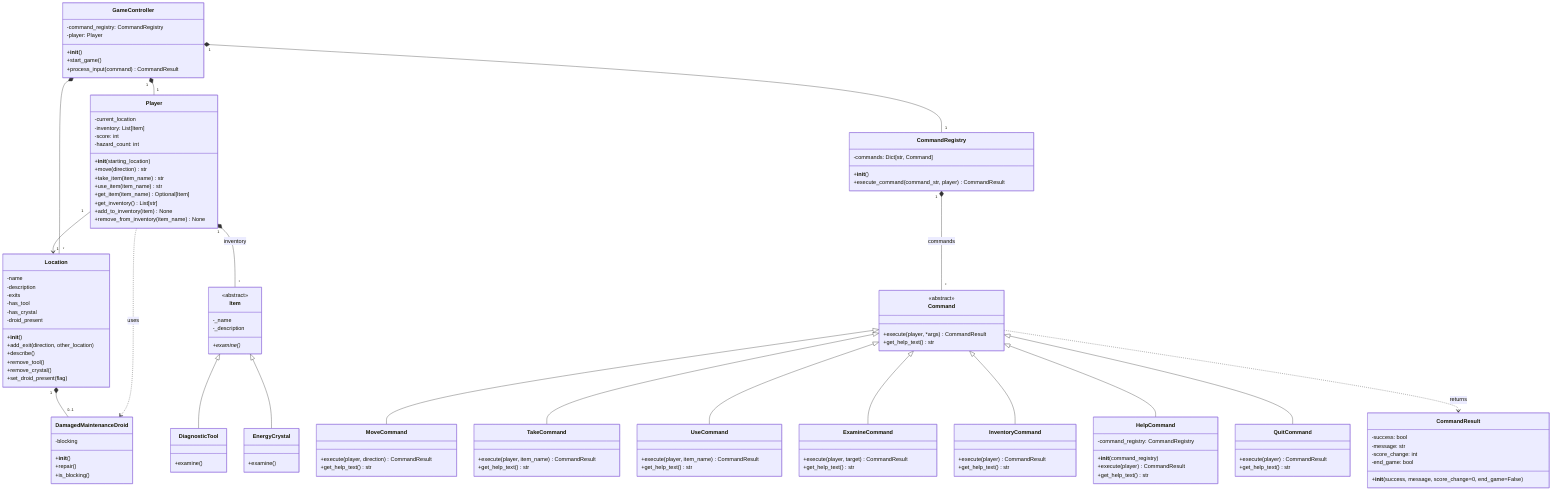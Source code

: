 %%https://www.mermaidchart.com/app/projects/47094d90-774a-4ae6-93a1-2cb529246fc4/diagrams/99d1ef36-488e-4133-bc3e-c1d843bf7947/share/invite/eyJhbGciOiJIUzI1NiIsInR5cCI6IkpXVCJ9.eyJkb2N1bWVudElEIjoiOTlkMWVmMzYtNDg4ZS00MTMzLWJjM2UtYzFkODQzYmY3OTQ3IiwiYWNjZXNzIjoiRWRpdCIsImlhdCI6MTc0OTk0OTU5Mn0.uazLs_2hfcVtrlq28p2kLkWsVvMLcLUdjSNnbZE1bQA

classDiagram
    class Item {
        <<abstract>>
        -_name
        -_description
        +examine()*
    }

    class DiagnosticTool {
        +examine()
    }

    class EnergyCrystal {
        +examine()
    }

    class Location {
        -name
        -description
        -exits
        -has_tool
        -has_crystal
        -droid_present
        +__init__()
        +add_exit(direction, other_location)
        +describe()
        +remove_tool()
        +remove_crystal()
        +set_droid_present(flag)
    }

    class DamagedMaintenanceDroid {
        -blocking
        +__init__()
        +repair()
        +is_blocking()
    }

    class Player {
        -current_location
        -inventory: List[Item]
        -score: int
        -hazard_count: int
        +__init__(starting_location)
        +move(direction) str
        +take_item(item_name) str
        +use_item(item_name) str
        +get_item(item_name) Optional[Item]
        +get_inventory() List[str]
        +add_to_inventory(item) None
        +remove_from_inventory(item_name) None
    }

    class Command {
        <<abstract>>
        +execute(player, *args) CommandResult
        +get_help_text() str
    }

    class CommandResult {
        -success: bool
        -message: str
        -score_change: int
        -end_game: bool
        +__init__(success, message, score_change=0, end_game=False)
    }

    class CommandRegistry {
        -commands: Dict[str, Command]
        +__init__()
        +execute_command(command_str, player) CommandResult
    }

    class MoveCommand {
        +execute(player, direction) CommandResult
        +get_help_text() str
    }

    class TakeCommand {
        +execute(player, item_name) CommandResult
        +get_help_text() str
    }

    class UseCommand {
        +execute(player, item_name) CommandResult
        +get_help_text() str
    }

    class ExamineCommand {
        +execute(player, target) CommandResult
        +get_help_text() str
    }

    class InventoryCommand {
        +execute(player) CommandResult
        +get_help_text() str
    }

    class HelpCommand {
        -command_registry: CommandRegistry
        +__init__(command_registry)
        +execute(player) CommandResult
        +get_help_text() str
    }

    class QuitCommand {
        +execute(player) CommandResult
        +get_help_text() str
    }

    class GameController {
        -command_registry: CommandRegistry
        -player: Player
        +__init__()
        +start_game()
        +process_input(command) CommandResult
    }

    %% Item hierarchy
    Item <|-- DiagnosticTool
    Item <|-- EnergyCrystal
    
    %% Location relationships
    Location "1" *-- "0..1" DamagedMaintenanceDroid
    
    %% Player relationships
    Player "1" --> "1" Location
    Player "1" *-- "*" Item : inventory
    
    %% Command pattern
    Command <|-- MoveCommand
    Command <|-- TakeCommand
    Command <|-- UseCommand
    Command <|-- ExamineCommand
    Command <|-- InventoryCommand
    Command <|-- HelpCommand
    Command <|-- QuitCommand
    
    CommandRegistry "1" *-- "*" Command : commands
    
    %% Game controller relationships
    GameController "1" *-- "1" Player
    GameController "1" *-- "1" CommandRegistry
    GameController "1" *-- "*" Location
    
    %% Other relationships
    Player ..> DamagedMaintenanceDroid : uses
    Command ..> CommandResult : returns